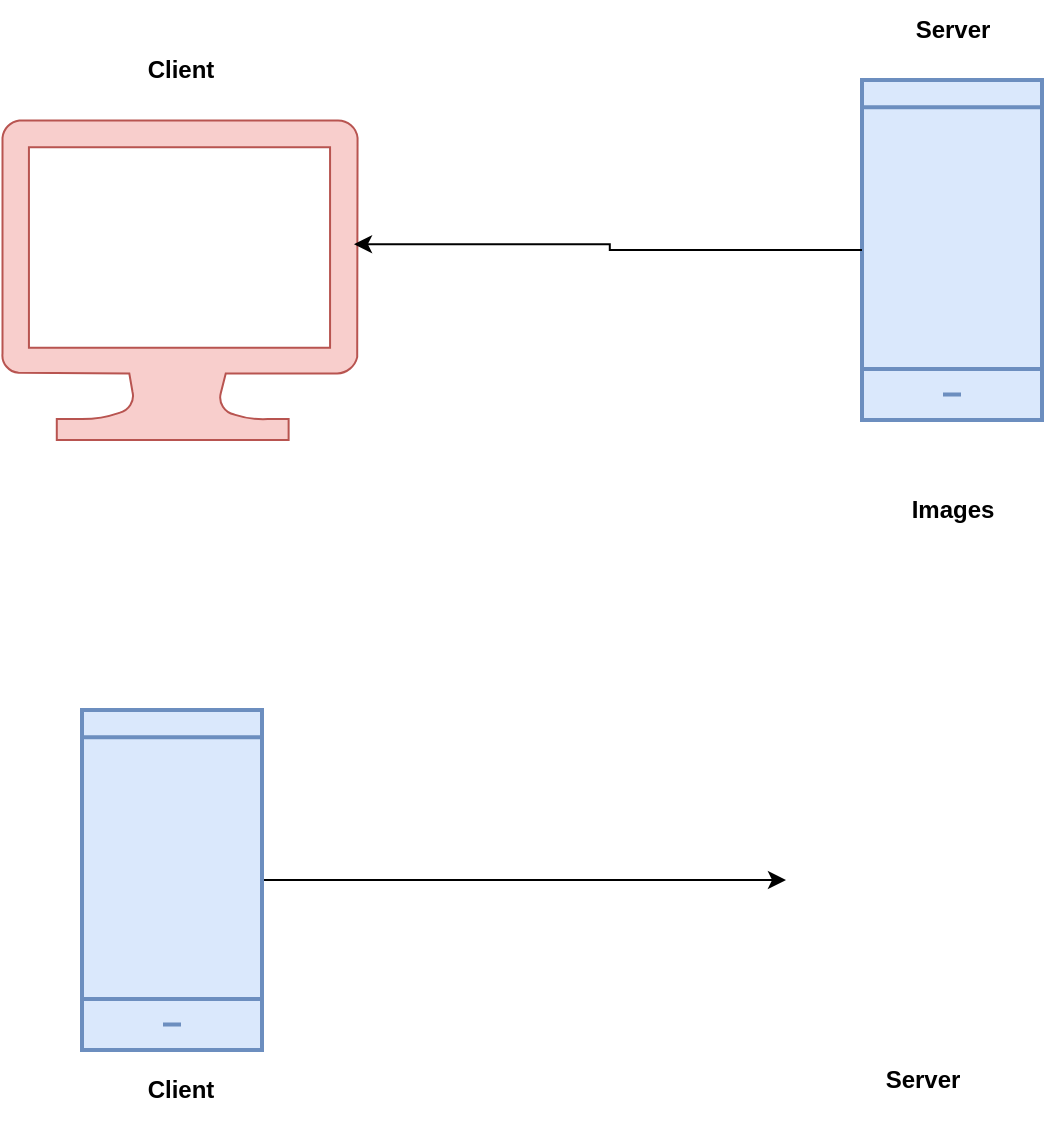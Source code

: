 <mxfile version="24.7.6">
  <diagram name="Page-1" id="wB2AmNscI2OqT_BaXkNG">
    <mxGraphModel dx="1434" dy="772" grid="1" gridSize="10" guides="1" tooltips="1" connect="1" arrows="1" fold="1" page="1" pageScale="1" pageWidth="850" pageHeight="1100" math="0" shadow="0">
      <root>
        <mxCell id="0" />
        <mxCell id="1" parent="0" />
        <mxCell id="5nSp7x017VPIv3568uPJ-1" value="" style="sketch=0;aspect=fixed;pointerEvents=1;shadow=0;dashed=0;html=1;strokeColor=#b85450;labelPosition=center;verticalLabelPosition=bottom;verticalAlign=top;align=center;fillColor=#f8cecc;shape=mxgraph.azure.computer" vertex="1" parent="1">
          <mxGeometry x="80" y="170" width="177.78" height="160" as="geometry" />
        </mxCell>
        <mxCell id="5nSp7x017VPIv3568uPJ-2" value="" style="html=1;verticalLabelPosition=bottom;align=center;labelBackgroundColor=#ffffff;verticalAlign=top;strokeWidth=2;strokeColor=#6c8ebf;shadow=0;dashed=0;shape=mxgraph.ios7.icons.smartphone;fillColor=#dae8fc;" vertex="1" parent="1">
          <mxGeometry x="510" y="150" width="90" height="170" as="geometry" />
        </mxCell>
        <mxCell id="5nSp7x017VPIv3568uPJ-3" style="edgeStyle=orthogonalEdgeStyle;rounded=0;orthogonalLoop=1;jettySize=auto;html=1;entryX=0.99;entryY=0.388;entryDx=0;entryDy=0;entryPerimeter=0;" edge="1" parent="1" source="5nSp7x017VPIv3568uPJ-2" target="5nSp7x017VPIv3568uPJ-1">
          <mxGeometry relative="1" as="geometry" />
        </mxCell>
        <mxCell id="5nSp7x017VPIv3568uPJ-4" value="&lt;b&gt;Images&lt;/b&gt;" style="text;html=1;align=center;verticalAlign=middle;resizable=0;points=[];autosize=1;strokeColor=none;fillColor=none;" vertex="1" parent="1">
          <mxGeometry x="525" y="350" width="60" height="30" as="geometry" />
        </mxCell>
        <mxCell id="5nSp7x017VPIv3568uPJ-5" value="&lt;b&gt;Server&lt;/b&gt;" style="text;html=1;align=center;verticalAlign=middle;resizable=0;points=[];autosize=1;strokeColor=none;fillColor=none;" vertex="1" parent="1">
          <mxGeometry x="525" y="110" width="60" height="30" as="geometry" />
        </mxCell>
        <mxCell id="5nSp7x017VPIv3568uPJ-6" value="&lt;b&gt;Client&lt;/b&gt;" style="text;html=1;align=center;verticalAlign=middle;resizable=0;points=[];autosize=1;strokeColor=none;fillColor=none;" vertex="1" parent="1">
          <mxGeometry x="138.89" y="130" width="60" height="30" as="geometry" />
        </mxCell>
        <mxCell id="5nSp7x017VPIv3568uPJ-9" style="edgeStyle=orthogonalEdgeStyle;rounded=0;orthogonalLoop=1;jettySize=auto;html=1;entryX=0;entryY=0.5;entryDx=0;entryDy=0;" edge="1" parent="1" source="5nSp7x017VPIv3568uPJ-7" target="5nSp7x017VPIv3568uPJ-8">
          <mxGeometry relative="1" as="geometry" />
        </mxCell>
        <mxCell id="5nSp7x017VPIv3568uPJ-7" value="" style="html=1;verticalLabelPosition=bottom;align=center;labelBackgroundColor=#ffffff;verticalAlign=top;strokeWidth=2;strokeColor=#6c8ebf;shadow=0;dashed=0;shape=mxgraph.ios7.icons.smartphone;fillColor=#dae8fc;" vertex="1" parent="1">
          <mxGeometry x="120" y="465" width="90" height="170" as="geometry" />
        </mxCell>
        <mxCell id="5nSp7x017VPIv3568uPJ-8" value="" style="shape=image;html=1;verticalAlign=top;verticalLabelPosition=bottom;labelBackgroundColor=#ffffff;imageAspect=0;aspect=fixed;image=https://cdn1.iconfinder.com/data/icons/social-media-2285/512/Colored_Facebook3_svg-128.png" vertex="1" parent="1">
          <mxGeometry x="472" y="486" width="128" height="128" as="geometry" />
        </mxCell>
        <mxCell id="5nSp7x017VPIv3568uPJ-10" value="&lt;b&gt;Server&lt;/b&gt;" style="text;html=1;align=center;verticalAlign=middle;resizable=0;points=[];autosize=1;strokeColor=none;fillColor=none;" vertex="1" parent="1">
          <mxGeometry x="510" y="635" width="60" height="30" as="geometry" />
        </mxCell>
        <mxCell id="5nSp7x017VPIv3568uPJ-11" value="&lt;b&gt;Client&lt;/b&gt;" style="text;html=1;align=center;verticalAlign=middle;resizable=0;points=[];autosize=1;strokeColor=none;fillColor=none;" vertex="1" parent="1">
          <mxGeometry x="138.89" y="640" width="60" height="30" as="geometry" />
        </mxCell>
      </root>
    </mxGraphModel>
  </diagram>
</mxfile>
